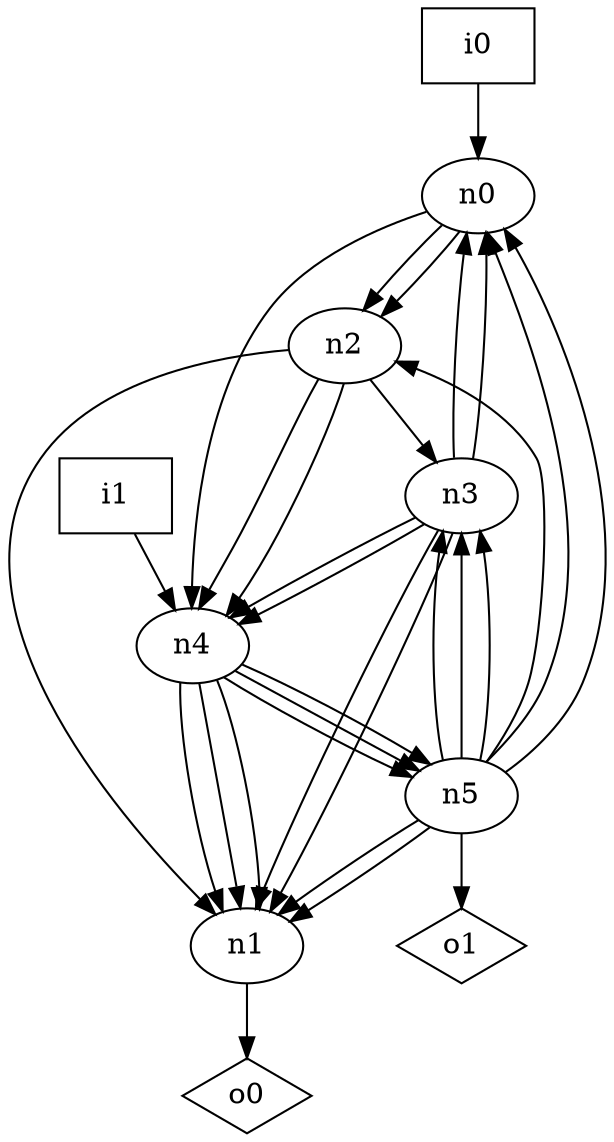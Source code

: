 digraph G {
n0 [label="n0"];
n1 [label="n1"];
n2 [label="n2"];
n3 [label="n3"];
n4 [label="n4"];
n5 [label="n5"];
n6 [label="i0",shape="box"];
n7 [label="i1",shape="box"];
n8 [label="o0",shape="diamond"];
n9 [label="o1",shape="diamond"];
n0 -> n2
n0 -> n2
n0 -> n4
n1 -> n8
n2 -> n1
n2 -> n3
n2 -> n4
n2 -> n4
n3 -> n0
n3 -> n0
n3 -> n1
n3 -> n1
n3 -> n4
n3 -> n4
n4 -> n1
n4 -> n1
n4 -> n1
n4 -> n5
n4 -> n5
n4 -> n5
n5 -> n0
n5 -> n0
n5 -> n1
n5 -> n1
n5 -> n2
n5 -> n3
n5 -> n3
n5 -> n3
n5 -> n9
n6 -> n0
n7 -> n4
}
